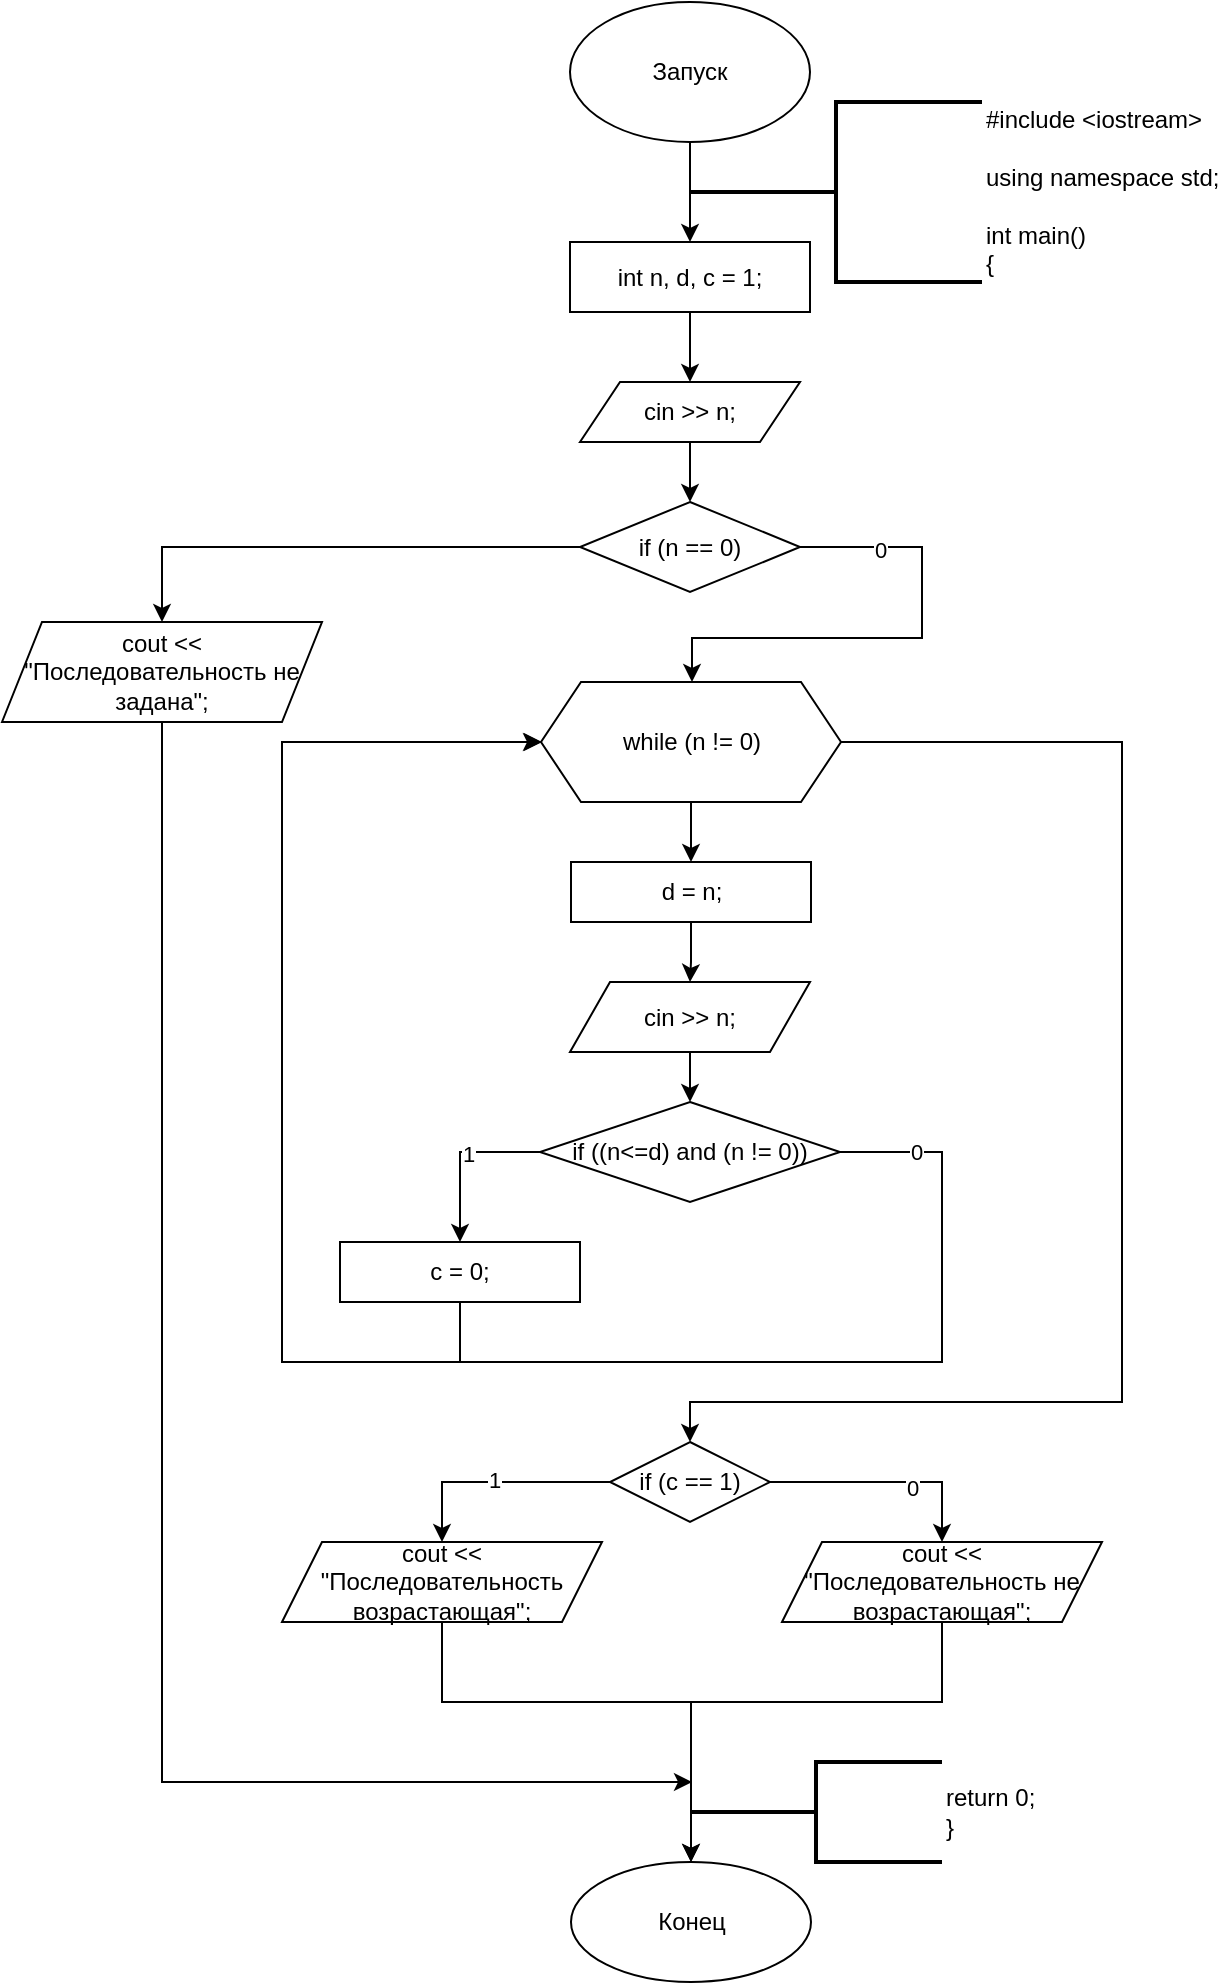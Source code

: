 <mxfile version="16.0.0" type="device"><diagram id="C5RBs43oDa-KdzZeNtuy" name="Page-1"><mxGraphModel dx="1061" dy="615" grid="1" gridSize="10" guides="1" tooltips="1" connect="1" arrows="1" fold="1" page="1" pageScale="1" pageWidth="827" pageHeight="1169" math="0" shadow="0"><root><mxCell id="WIyWlLk6GJQsqaUBKTNV-0"/><mxCell id="WIyWlLk6GJQsqaUBKTNV-1" parent="WIyWlLk6GJQsqaUBKTNV-0"/><mxCell id="OoZ20OrOg8VZuGHtvFxR-2" value="" style="edgeStyle=orthogonalEdgeStyle;rounded=0;orthogonalLoop=1;jettySize=auto;html=1;" parent="WIyWlLk6GJQsqaUBKTNV-1" source="OoZ20OrOg8VZuGHtvFxR-0" target="OoZ20OrOg8VZuGHtvFxR-1" edge="1"><mxGeometry relative="1" as="geometry"/></mxCell><mxCell id="OoZ20OrOg8VZuGHtvFxR-0" value="Запуск" style="ellipse;whiteSpace=wrap;html=1;" parent="WIyWlLk6GJQsqaUBKTNV-1" vertex="1"><mxGeometry x="354" y="10" width="120" height="70" as="geometry"/></mxCell><mxCell id="OoZ20OrOg8VZuGHtvFxR-4" value="" style="edgeStyle=orthogonalEdgeStyle;rounded=0;orthogonalLoop=1;jettySize=auto;html=1;" parent="WIyWlLk6GJQsqaUBKTNV-1" source="OoZ20OrOg8VZuGHtvFxR-1" target="OoZ20OrOg8VZuGHtvFxR-3" edge="1"><mxGeometry relative="1" as="geometry"/></mxCell><mxCell id="OoZ20OrOg8VZuGHtvFxR-1" value="int n, d, c = 1;" style="whiteSpace=wrap;html=1;" parent="WIyWlLk6GJQsqaUBKTNV-1" vertex="1"><mxGeometry x="354" y="130" width="120" height="35" as="geometry"/></mxCell><mxCell id="OoZ20OrOg8VZuGHtvFxR-6" value="" style="edgeStyle=orthogonalEdgeStyle;rounded=0;orthogonalLoop=1;jettySize=auto;html=1;" parent="WIyWlLk6GJQsqaUBKTNV-1" source="OoZ20OrOg8VZuGHtvFxR-3" edge="1"><mxGeometry relative="1" as="geometry"><mxPoint x="414" y="260" as="targetPoint"/></mxGeometry></mxCell><mxCell id="OoZ20OrOg8VZuGHtvFxR-3" value="cin &gt;&gt; n;" style="shape=parallelogram;perimeter=parallelogramPerimeter;whiteSpace=wrap;html=1;fixedSize=1;" parent="WIyWlLk6GJQsqaUBKTNV-1" vertex="1"><mxGeometry x="359" y="200" width="110" height="30" as="geometry"/></mxCell><mxCell id="OoZ20OrOg8VZuGHtvFxR-10" value="" style="edgeStyle=orthogonalEdgeStyle;rounded=0;orthogonalLoop=1;jettySize=auto;html=1;" parent="WIyWlLk6GJQsqaUBKTNV-1" source="OoZ20OrOg8VZuGHtvFxR-7" target="f6VdV6nys1w6GxwU3ILt-25" edge="1"><mxGeometry relative="1" as="geometry"><mxPoint x="415" y="460" as="targetPoint"/></mxGeometry></mxCell><mxCell id="OoZ20OrOg8VZuGHtvFxR-34" style="edgeStyle=orthogonalEdgeStyle;rounded=0;orthogonalLoop=1;jettySize=auto;html=1;" parent="WIyWlLk6GJQsqaUBKTNV-1" source="OoZ20OrOg8VZuGHtvFxR-7" target="f6VdV6nys1w6GxwU3ILt-31" edge="1"><mxGeometry relative="1" as="geometry"><mxPoint x="414" y="740" as="targetPoint"/><Array as="points"><mxPoint x="630" y="380"/><mxPoint x="630" y="710"/><mxPoint x="414" y="710"/></Array></mxGeometry></mxCell><mxCell id="OoZ20OrOg8VZuGHtvFxR-7" value="while (n != 0)" style="shape=hexagon;perimeter=hexagonPerimeter2;whiteSpace=wrap;html=1;fixedSize=1;" parent="WIyWlLk6GJQsqaUBKTNV-1" vertex="1"><mxGeometry x="339.5" y="350" width="150" height="60" as="geometry"/></mxCell><mxCell id="f6VdV6nys1w6GxwU3ILt-24" style="edgeStyle=orthogonalEdgeStyle;rounded=0;orthogonalLoop=1;jettySize=auto;html=1;exitX=0.5;exitY=1;exitDx=0;exitDy=0;" edge="1" parent="WIyWlLk6GJQsqaUBKTNV-1" source="f6VdV6nys1w6GxwU3ILt-21"><mxGeometry relative="1" as="geometry"><mxPoint x="415" y="900" as="targetPoint"/><Array as="points"><mxPoint x="150" y="900"/></Array></mxGeometry></mxCell><mxCell id="OoZ20OrOg8VZuGHtvFxR-36" value="Конец" style="ellipse;whiteSpace=wrap;html=1;" parent="WIyWlLk6GJQsqaUBKTNV-1" vertex="1"><mxGeometry x="354.5" y="940" width="120" height="60" as="geometry"/></mxCell><mxCell id="OoZ20OrOg8VZuGHtvFxR-38" value="return 0;&#10;}" style="strokeWidth=2;html=1;shape=mxgraph.flowchart.annotation_2;align=left;labelPosition=right;pointerEvents=1;" parent="WIyWlLk6GJQsqaUBKTNV-1" vertex="1"><mxGeometry x="414" y="890" width="126" height="50" as="geometry"/></mxCell><mxCell id="OoZ20OrOg8VZuGHtvFxR-39" value="&lt;div&gt;&lt;span&gt;#include &amp;lt;iostream&amp;gt;&lt;/span&gt;&lt;br&gt;&lt;/div&gt;&lt;br&gt;using namespace std;&lt;br&gt;&lt;br&gt;int main()&lt;br&gt;{" style="strokeWidth=2;html=1;shape=mxgraph.flowchart.annotation_2;align=left;labelPosition=right;pointerEvents=1;" parent="WIyWlLk6GJQsqaUBKTNV-1" vertex="1"><mxGeometry x="414" y="60" width="146" height="90" as="geometry"/></mxCell><mxCell id="f6VdV6nys1w6GxwU3ILt-12" value="" style="edgeStyle=orthogonalEdgeStyle;rounded=0;orthogonalLoop=1;jettySize=auto;html=1;" edge="1" parent="WIyWlLk6GJQsqaUBKTNV-1" source="f6VdV6nys1w6GxwU3ILt-10" target="f6VdV6nys1w6GxwU3ILt-11"><mxGeometry relative="1" as="geometry"><Array as="points"><mxPoint x="299" y="585"/></Array></mxGeometry></mxCell><mxCell id="f6VdV6nys1w6GxwU3ILt-16" value="1" style="edgeLabel;html=1;align=center;verticalAlign=middle;resizable=0;points=[];" vertex="1" connectable="0" parent="f6VdV6nys1w6GxwU3ILt-12"><mxGeometry x="-0.151" y="1" relative="1" as="geometry"><mxPoint as="offset"/></mxGeometry></mxCell><mxCell id="f6VdV6nys1w6GxwU3ILt-14" value="" style="edgeStyle=orthogonalEdgeStyle;rounded=0;orthogonalLoop=1;jettySize=auto;html=1;" edge="1" parent="WIyWlLk6GJQsqaUBKTNV-1" source="f6VdV6nys1w6GxwU3ILt-10"><mxGeometry relative="1" as="geometry"><mxPoint x="340" y="380" as="targetPoint"/><Array as="points"><mxPoint x="540" y="585"/><mxPoint x="540" y="690"/><mxPoint x="210" y="690"/><mxPoint x="210" y="380"/></Array></mxGeometry></mxCell><mxCell id="f6VdV6nys1w6GxwU3ILt-15" value="0" style="edgeLabel;html=1;align=center;verticalAlign=middle;resizable=0;points=[];" vertex="1" connectable="0" parent="f6VdV6nys1w6GxwU3ILt-14"><mxGeometry x="-0.078" y="-2" relative="1" as="geometry"><mxPoint x="258" y="-103" as="offset"/></mxGeometry></mxCell><mxCell id="f6VdV6nys1w6GxwU3ILt-10" value="if ((n&lt;=d) and (n != 0))" style="rhombus;whiteSpace=wrap;html=1;" vertex="1" parent="WIyWlLk6GJQsqaUBKTNV-1"><mxGeometry x="339" y="560" width="150" height="50" as="geometry"/></mxCell><mxCell id="f6VdV6nys1w6GxwU3ILt-18" style="edgeStyle=orthogonalEdgeStyle;rounded=0;orthogonalLoop=1;jettySize=auto;html=1;entryX=0;entryY=0.5;entryDx=0;entryDy=0;" edge="1" parent="WIyWlLk6GJQsqaUBKTNV-1" source="f6VdV6nys1w6GxwU3ILt-11" target="OoZ20OrOg8VZuGHtvFxR-7"><mxGeometry relative="1" as="geometry"><Array as="points"><mxPoint x="299" y="690"/><mxPoint x="210" y="690"/><mxPoint x="210" y="380"/></Array></mxGeometry></mxCell><mxCell id="f6VdV6nys1w6GxwU3ILt-11" value="c = 0;" style="whiteSpace=wrap;html=1;" vertex="1" parent="WIyWlLk6GJQsqaUBKTNV-1"><mxGeometry x="239" y="630" width="120" height="30" as="geometry"/></mxCell><mxCell id="f6VdV6nys1w6GxwU3ILt-22" value="" style="edgeStyle=orthogonalEdgeStyle;rounded=0;orthogonalLoop=1;jettySize=auto;html=1;" edge="1" parent="WIyWlLk6GJQsqaUBKTNV-1" source="f6VdV6nys1w6GxwU3ILt-19" target="f6VdV6nys1w6GxwU3ILt-21"><mxGeometry relative="1" as="geometry"/></mxCell><mxCell id="f6VdV6nys1w6GxwU3ILt-29" style="edgeStyle=orthogonalEdgeStyle;rounded=0;orthogonalLoop=1;jettySize=auto;html=1;" edge="1" parent="WIyWlLk6GJQsqaUBKTNV-1" source="f6VdV6nys1w6GxwU3ILt-19" target="OoZ20OrOg8VZuGHtvFxR-7"><mxGeometry relative="1" as="geometry"><Array as="points"><mxPoint x="530" y="283"/><mxPoint x="530" y="328"/><mxPoint x="415" y="328"/></Array></mxGeometry></mxCell><mxCell id="f6VdV6nys1w6GxwU3ILt-30" value="0" style="edgeLabel;html=1;align=center;verticalAlign=middle;resizable=0;points=[];" vertex="1" connectable="0" parent="f6VdV6nys1w6GxwU3ILt-29"><mxGeometry x="-0.671" relative="1" as="geometry"><mxPoint y="1" as="offset"/></mxGeometry></mxCell><mxCell id="f6VdV6nys1w6GxwU3ILt-19" value="if (n == 0)" style="rhombus;whiteSpace=wrap;html=1;" vertex="1" parent="WIyWlLk6GJQsqaUBKTNV-1"><mxGeometry x="359" y="260" width="110" height="45" as="geometry"/></mxCell><mxCell id="f6VdV6nys1w6GxwU3ILt-21" value="cout &lt;&lt; &quot;Последовательность не задана&quot;;" style="shape=parallelogram;perimeter=parallelogramPerimeter;whiteSpace=wrap;html=1;fixedSize=1;" vertex="1" parent="WIyWlLk6GJQsqaUBKTNV-1"><mxGeometry x="70" y="320" width="160" height="50" as="geometry"/></mxCell><mxCell id="f6VdV6nys1w6GxwU3ILt-27" value="" style="edgeStyle=orthogonalEdgeStyle;rounded=0;orthogonalLoop=1;jettySize=auto;html=1;" edge="1" parent="WIyWlLk6GJQsqaUBKTNV-1" source="f6VdV6nys1w6GxwU3ILt-25" target="f6VdV6nys1w6GxwU3ILt-26"><mxGeometry relative="1" as="geometry"/></mxCell><mxCell id="f6VdV6nys1w6GxwU3ILt-25" value="d = n;" style="rounded=0;whiteSpace=wrap;html=1;" vertex="1" parent="WIyWlLk6GJQsqaUBKTNV-1"><mxGeometry x="354.5" y="440" width="120" height="30" as="geometry"/></mxCell><mxCell id="f6VdV6nys1w6GxwU3ILt-28" value="" style="edgeStyle=orthogonalEdgeStyle;rounded=0;orthogonalLoop=1;jettySize=auto;html=1;" edge="1" parent="WIyWlLk6GJQsqaUBKTNV-1" source="f6VdV6nys1w6GxwU3ILt-26" target="f6VdV6nys1w6GxwU3ILt-10"><mxGeometry relative="1" as="geometry"/></mxCell><mxCell id="f6VdV6nys1w6GxwU3ILt-26" value="cin &gt;&gt; n;" style="shape=parallelogram;perimeter=parallelogramPerimeter;whiteSpace=wrap;html=1;fixedSize=1;rounded=0;" vertex="1" parent="WIyWlLk6GJQsqaUBKTNV-1"><mxGeometry x="354" y="500" width="120" height="35" as="geometry"/></mxCell><mxCell id="f6VdV6nys1w6GxwU3ILt-34" style="edgeStyle=orthogonalEdgeStyle;rounded=0;orthogonalLoop=1;jettySize=auto;html=1;" edge="1" parent="WIyWlLk6GJQsqaUBKTNV-1" source="f6VdV6nys1w6GxwU3ILt-31" target="f6VdV6nys1w6GxwU3ILt-35"><mxGeometry relative="1" as="geometry"><mxPoint x="340" y="780" as="targetPoint"/></mxGeometry></mxCell><mxCell id="f6VdV6nys1w6GxwU3ILt-40" value="1" style="edgeLabel;html=1;align=center;verticalAlign=middle;resizable=0;points=[];" vertex="1" connectable="0" parent="f6VdV6nys1w6GxwU3ILt-34"><mxGeometry x="0.018" y="-1" relative="1" as="geometry"><mxPoint as="offset"/></mxGeometry></mxCell><mxCell id="f6VdV6nys1w6GxwU3ILt-36" style="edgeStyle=orthogonalEdgeStyle;rounded=0;orthogonalLoop=1;jettySize=auto;html=1;entryX=0.5;entryY=0;entryDx=0;entryDy=0;" edge="1" parent="WIyWlLk6GJQsqaUBKTNV-1" source="f6VdV6nys1w6GxwU3ILt-31" target="f6VdV6nys1w6GxwU3ILt-37"><mxGeometry relative="1" as="geometry"><mxPoint x="550" y="780" as="targetPoint"/><Array as="points"><mxPoint x="540" y="750"/></Array></mxGeometry></mxCell><mxCell id="f6VdV6nys1w6GxwU3ILt-41" value="0" style="edgeLabel;html=1;align=center;verticalAlign=middle;resizable=0;points=[];" vertex="1" connectable="0" parent="f6VdV6nys1w6GxwU3ILt-36"><mxGeometry x="0.222" y="-3" relative="1" as="geometry"><mxPoint as="offset"/></mxGeometry></mxCell><mxCell id="f6VdV6nys1w6GxwU3ILt-31" value="if (c == 1)" style="rhombus;whiteSpace=wrap;html=1;" vertex="1" parent="WIyWlLk6GJQsqaUBKTNV-1"><mxGeometry x="374" y="730" width="80" height="40" as="geometry"/></mxCell><mxCell id="f6VdV6nys1w6GxwU3ILt-38" style="edgeStyle=orthogonalEdgeStyle;rounded=0;orthogonalLoop=1;jettySize=auto;html=1;entryX=0.5;entryY=0;entryDx=0;entryDy=0;" edge="1" parent="WIyWlLk6GJQsqaUBKTNV-1" source="f6VdV6nys1w6GxwU3ILt-35" target="OoZ20OrOg8VZuGHtvFxR-36"><mxGeometry relative="1" as="geometry"><mxPoint x="400" y="860" as="targetPoint"/><Array as="points"><mxPoint x="290" y="860"/><mxPoint x="415" y="860"/></Array></mxGeometry></mxCell><mxCell id="f6VdV6nys1w6GxwU3ILt-35" value="cout &lt;&lt; &quot;Последовательность возрастающая&quot;;" style="shape=parallelogram;perimeter=parallelogramPerimeter;whiteSpace=wrap;html=1;fixedSize=1;" vertex="1" parent="WIyWlLk6GJQsqaUBKTNV-1"><mxGeometry x="210" y="780" width="160" height="40" as="geometry"/></mxCell><mxCell id="f6VdV6nys1w6GxwU3ILt-39" style="edgeStyle=orthogonalEdgeStyle;rounded=0;orthogonalLoop=1;jettySize=auto;html=1;entryX=0.5;entryY=0;entryDx=0;entryDy=0;" edge="1" parent="WIyWlLk6GJQsqaUBKTNV-1" source="f6VdV6nys1w6GxwU3ILt-37" target="OoZ20OrOg8VZuGHtvFxR-36"><mxGeometry relative="1" as="geometry"><Array as="points"><mxPoint x="540" y="860"/><mxPoint x="415" y="860"/></Array></mxGeometry></mxCell><mxCell id="f6VdV6nys1w6GxwU3ILt-37" value="cout &lt;&lt; &quot;Последовательность не возрастающая&quot;;" style="shape=parallelogram;perimeter=parallelogramPerimeter;whiteSpace=wrap;html=1;fixedSize=1;" vertex="1" parent="WIyWlLk6GJQsqaUBKTNV-1"><mxGeometry x="460" y="780" width="160" height="40" as="geometry"/></mxCell></root></mxGraphModel></diagram></mxfile>